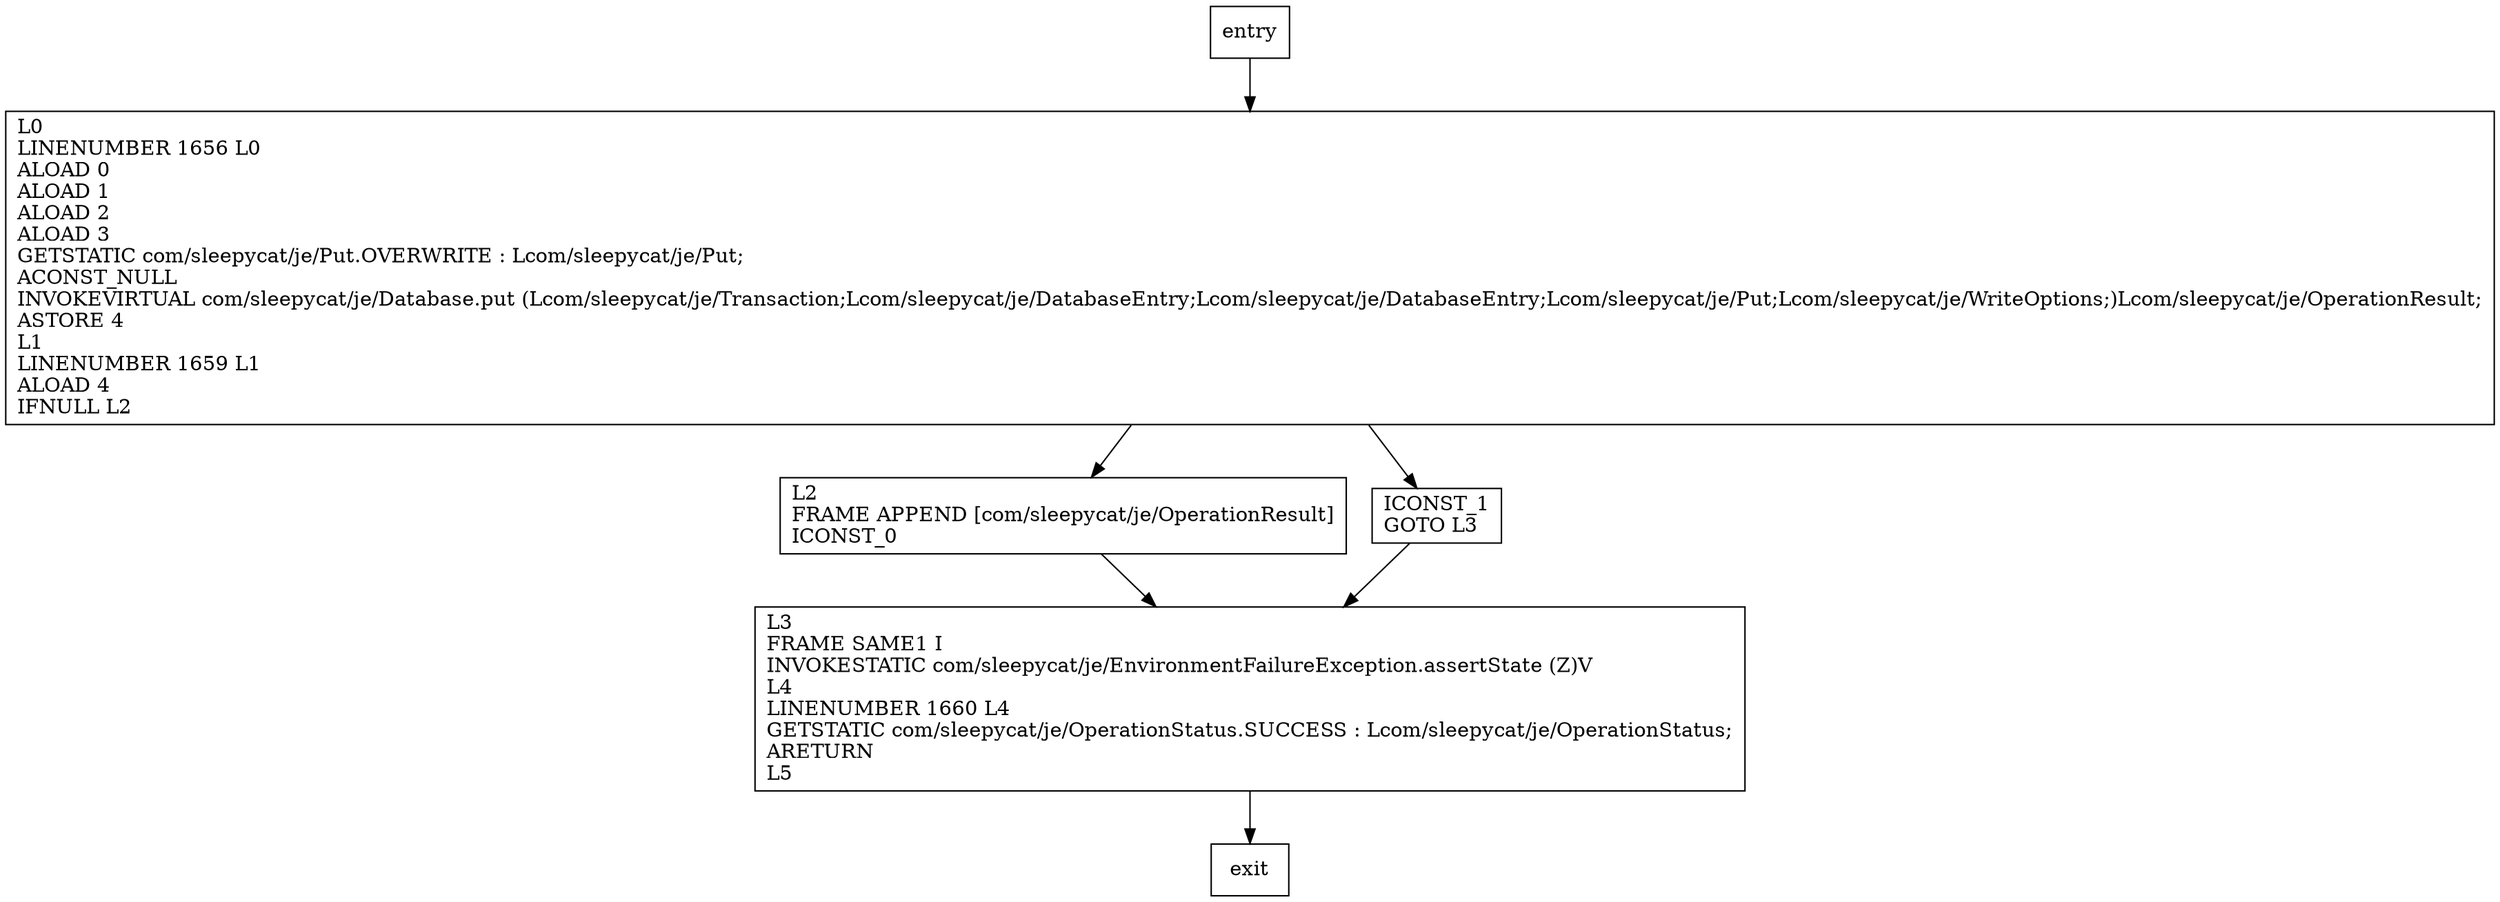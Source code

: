 digraph put {
node [shape=record];
1750842671 [label="L2\lFRAME APPEND [com/sleepycat/je/OperationResult]\lICONST_0\l"];
520137211 [label="ICONST_1\lGOTO L3\l"];
1156365578 [label="L3\lFRAME SAME1 I\lINVOKESTATIC com/sleepycat/je/EnvironmentFailureException.assertState (Z)V\lL4\lLINENUMBER 1660 L4\lGETSTATIC com/sleepycat/je/OperationStatus.SUCCESS : Lcom/sleepycat/je/OperationStatus;\lARETURN\lL5\l"];
1238010523 [label="L0\lLINENUMBER 1656 L0\lALOAD 0\lALOAD 1\lALOAD 2\lALOAD 3\lGETSTATIC com/sleepycat/je/Put.OVERWRITE : Lcom/sleepycat/je/Put;\lACONST_NULL\lINVOKEVIRTUAL com/sleepycat/je/Database.put (Lcom/sleepycat/je/Transaction;Lcom/sleepycat/je/DatabaseEntry;Lcom/sleepycat/je/DatabaseEntry;Lcom/sleepycat/je/Put;Lcom/sleepycat/je/WriteOptions;)Lcom/sleepycat/je/OperationResult;\lASTORE 4\lL1\lLINENUMBER 1659 L1\lALOAD 4\lIFNULL L2\l"];
entry;
exit;
entry -> 1238010523
1750842671 -> 1156365578
520137211 -> 1156365578
1156365578 -> exit
1238010523 -> 1750842671
1238010523 -> 520137211
}
